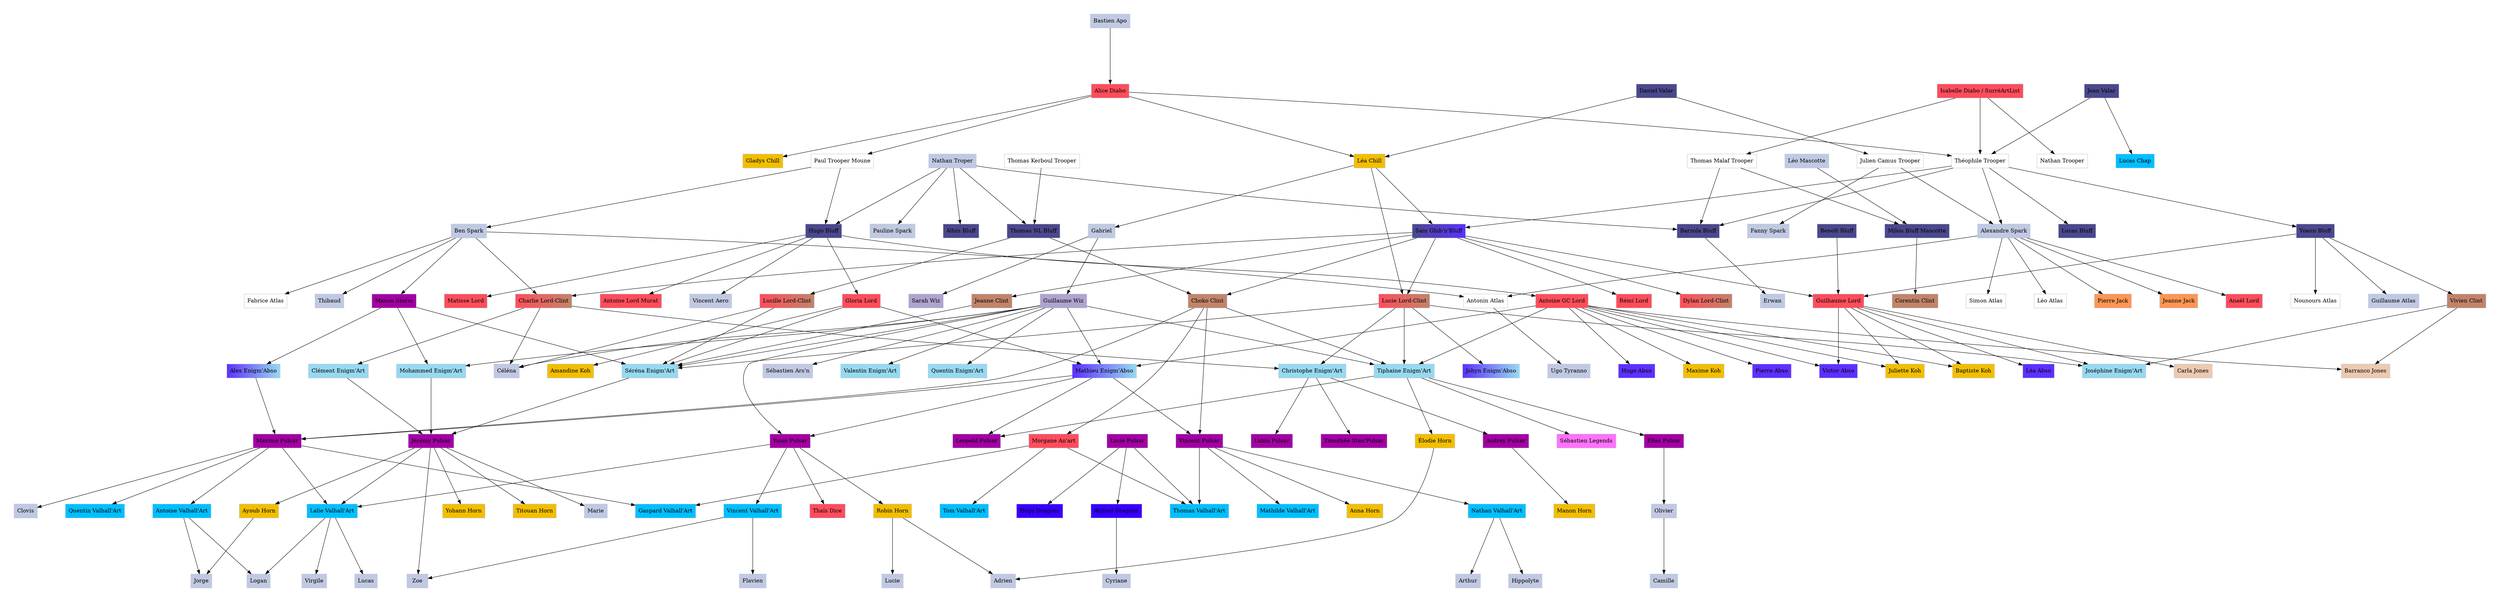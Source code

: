 /*
Syntaxe : Nom1 -> Nom2
ou
Nom1 -> {Nom2, ..., NomXX}
Si nom en plusieurs mots, mettre entre guillemets : ex "Antoine Moran" (VAUT AUSSI A DROITE). Ex :

"Jean Louis Roch" -> {"Louis XVI", Morty}

######################
LISTE DES NOMS (VEUILLEZ UTILISER UN NOM QUI EXISTE DÉJA
SI POSSIBLE POUR RACCODER, SINON RAJOUTEZ LES)

(POUR LES LISTÉS,  METTEZ LE NOM DE LISTE AUSSI SVP) :
----
Adrien
Ahmed Dragons
Alice Diabo
Albin Bluff
Alexandre Spark
Alex Enigm'Abso
Amandine Koh
Anaël Lord
Anna Horn
Antoine GC Lord
Antoine Lord Murat
Antoine Valhall'Art
Antonin Atlas
Arthur
Audrey Pulsar
Ayoub Horn
Baptiste Koh
Barranco Jones
Barzola Bluff
Bastien Apo
Ben Spark
Benoît Bluff
Julien Camus Trooper
Camille
Carla Jones
Céléna
Charlie Lord-Clint
Choko Clint
Christophe Enigm'Art
Clément Enigm'Art
Clovis
Corentin Clint
Cyriane
Daniel Valar
Dylan Lord-Clint
Elias Pulsar
Élodie Horn
Fabrice Atlas
Flavien
Gabriel
Gaspard Valhall'Art
Gladys Chill
Gloria Lord
Guilhaume Lord
Guillaume Wiz
Hippolyte
Hugo Abso
Hugo Bluff
Hugo Dragons
Isabelle Diabo / SurréArtList
Jean Valar
Jeanne Clint
Jeanne Jack
Jérémy Pulsar
Johyn Enigm'Abso
Jorge
Joséphine Enigm'Art
Juliette Koh
Lalie Valhall'Art
Léa Abso
Léa Chill
Léo Atlas
Léo Mascotte
Leopold Pulsar
Logan
Lubin Pulsar
Lucas Chap
Lucas
Lucas Bluff
Lucie
Lucie Lord-Clint
Lucie Pulsar
Lucille Lord-Clint
Manon Horn
Manon Storm
Marie
Mathieu Enigm'Abso
Mathilde Valhall'Art
Matisse Lord
Maxime Koh
Maxime Pulsar
Milou Bluff Mascotte
Mohammed Enigm'Art
Morgane An'art
Nathan Trooper
Nathan Valhall'Art
Nounours Atlas
Olivier
Pauline Spark
Paul Trooper Moune
Pierre Abso
Pierre Jack
Quentin Enigm'Art
Quentin Valhall'Art
Rémi Lord
Robin Horn
Sam Ghib'n'Bluff
Sarah Wiz
Sébastien Ars'n
Sébastien Legends
Séréna Enigm'Art
Simon Atlas
Thaïs Dice
Théophile Trooper
Thibaud
Thomas Kerboul Trooper
Thomas Malaf Trooper
Thomas NL Bluff
Thomas Valhall'Art
Timothée Stan'Pulsar
Tiphaine Enigm'Art
Titouan Horn
Tom Valhall'Art
Ugo Tyranno
Valentin Enigm'Art
Victor Abso
Vincent Pulsar
Vincent Valhall'Art
Vincent Aero
Virgile
Vivien Clint
Yoann Bluff
Yanis Pulsar
Yohann Horn
Zoe

----
######################

Ajoutez vos fillotages ici (je les commiterai dans 2 ans) :
*/

digraph G {
node[color = "#c1c9e2", style=filled, shape=rectangle];
graph [pad="0.5", nodesep="1", ranksep="2"]; 
"Antoine Valhall'Art" -> {Jorge, Logan}
"Ayoub Horn" -> {Jorge}
"Lucie Lord-Clint" -> {"Joséphine Enigm'Art", "Séréna Enigm'Art", "Tiphaine Enigm'Art", "Johyn Enigm'Abso", "Christophe Enigm'Art"}
"Léa Chill" -> {"Lucie Lord-Clint", "Sam Ghib'n'Bluff", "Gabriel"}
"Lalie Valhall'Art" -> {Virgile, Lucas, Logan}
"Nathan Valhall'Art" -> {Arthur, Hippolyte}
"Alice Diabo" -> {"Léa Chill", "Paul Trooper Moune", "Théophile Trooper", "Gladys Chill"}
"Maxime Pulsar" -> {"Lalie Valhall'Art", "Quentin Valhall'Art", "Antoine Valhall'Art", "Gaspard Valhall'Art", "Clovis"} 
"Antoine GC Lord" -> {"Victor Abso", "Pierre Abso", "Hugo Abso", "Juliette Koh", "Maxime Koh", "Baptiste Koh", "Barranco Jones", "Mathieu Enigm'Abso", "Tiphaine Enigm'Art"}
"Guilhaume Lord" -> {"Carla Jones", "Baptiste Koh", "Victor Abso", "Léa Abso", "Joséphine Enigm'Art", "Juliette Koh"}
"Yanis Pulsar" -> {"Lalie Valhall'Art", "Robin Horn", "Vincent Valhall'Art", "Thaïs Dice"} 
"Isabelle Diabo / SurréArtList" -> {"Thomas Malaf Trooper", "Théophile Trooper", "Nathan Trooper"}
"Tiphaine Enigm'Art" -> {"Elias Pulsar", "Leopold Pulsar", "Sébastien Legends", "Élodie Horn"}
"Elias Pulsar" -> Olivier
"Élodie Horn" -> {Adrien}
Olivier -> Camille
"Robin Horn" -> {Lucie, Adrien}
"Manon Storm" -> {"Alex Enigm'Abso", "Séréna Enigm'Art", "Mohammed Enigm'Art"}
"Alex Enigm'Abso" -> {"Maxime Pulsar"}
"Vincent Pulsar" -> {"Nathan Valhall'Art", "Thomas Valhall'Art", "Mathilde Valhall'Art", "Anna Horn"}
"Théophile Trooper" ->{"Alexandre Spark", "Lucas Bluff","Sam Ghib'n'Bluff","Barzola Bluff", "Yoann Bluff"}
"Yoann Bluff" -> {"Guilhaume Lord", "Nounours Atlas", "Vivien Clint", "Guillaume Atlas"}
"Hugo Bluff" -> {"Antoine GC Lord", "Antoine Lord Murat", "Gloria Lord", "Matisse Lord", "Vincent Aero"}
"Thomas Malaf Trooper" -> {"Milou Bluff Mascotte", "Barzola Bluff"}
"Nathan Troper" -> {"Barzola Bluff", "Albin Bluff", "Thomas NL Bluff", "Hugo Bluff", "Pauline Spark"}
"Mathieu Enigm'Abso" -> {"Maxime Pulsar","Yanis Pulsar","Leopold Pulsar","Vincent Pulsar"}
"Choko Clint" -> {"Tiphaine Enigm'Art", "Vincent Pulsar", "Morgane An'art", "Maxime Pulsar"}
"Léo Mascotte" -> "Milou Bluff Mascotte"
"Milou Bluff Mascotte" -> "Corentin Clint"
"Gloria Lord" -> {"Amandine Koh", "Mathieu Enigm'Abso", "Séréna Enigm'Art"}
"Jean Valar" -> {"Lucas Chap", "Théophile Trooper"}
"Barzola Bluff"->Erwan
"Bastien Apo" -> "Alice Diabo"
"Daniel Valar" -> {"Julien Camus Trooper", "Léa Chill"}
"Paul Trooper Moune" -> {"Ben Spark", "Hugo Bluff"} 
"Alexandre Spark" -> {"Simon Atlas", "Léo Atlas", "Pierre Jack", "Jeanne Jack", "Anaël Lord", "Antonin Atlas"}
"Antonin Atlas" -> {"Ugo Tyranno"}
"Thomas NL Bluff" -> {"Lucille Lord-Clint", "Choko Clint"}
"Benoît Bluff" -> "Guilhaume Lord" 
"Lucille Lord-Clint" -> {"Séréna Enigm'Art", "Céléna"}
"Audrey Pulsar" -> {"Manon Horn"}
"Julien Camus Trooper" -> {"Alexandre Spark", "Fanny Spark"}
"Sam Ghib'n'Bluff" -> {"Guilhaume Lord", "Charlie Lord-Clint", "Choko Clint", "Rémi Lord", "Lucie Lord-Clint", "Dylan Lord-Clint", "Jeanne Clint"}
"Gabriel" -> {"Sarah Wiz", "Guillaume Wiz"}
"Ben Spark" -> {"Manon Storm", "Antonin Atlas", "Fabrice Atlas", "Charlie Lord-Clint", "Thibaud"}
"Morgane An'art" -> {"Tom Valhall'Art", "Thomas Valhall'Art", "Gaspard Valhall'Art"}
"Thomas Kerboul Trooper" -> {"Thomas NL Bluff"}
"Guillaume Wiz" -> {"Mathieu Enigm'Abso", "Mohammed Enigm'Art", "Céléna", "Tiphaine Enigm'Art", "Yanis Pulsar", "Valentin Enigm'Art", "Séréna Enigm'Art", "Quentin Enigm'Art", "Sébastien Ars'n"}
"Vincent Valhall'Art" -> {Flavien, Zoe}
"Ahmed Dragons" -> {Cyriane}
"Charlie Lord-Clint" -> {"Céléna", "Clément Enigm'Art", "Christophe Enigm'Art"}
"Jeanne Clint" -> {"Séréna Enigm'Art"}
"Mohammed Enigm'Art" -> {"Jérémy Pulsar"}
"Vivien Clint" -> {"Joséphine Enigm'Art", "Barranco Jones"}
"Christophe Enigm'Art" -> {"Timothée Stan'Pulsar", "Lubin Pulsar", "Audrey Pulsar"}
"Séréna Enigm'Art" -> {"Jérémy Pulsar"}
"Clément Enigm'Art" -> {"Jérémy Pulsar"}
"Jérémy Pulsar" -> {"Yohann Horn", "Titouan Horn", "Lalie Valhall'Art", "Ayoub Horn", "Zoe", "Marie"}    
"Lucie Pulsar" -> {"Thomas Valhall'Art", "Hugo Dragons", "Ahmed Dragons"

#Zone de non droit

/*
Flavien -> {"Antoine Valhall'Art"} [style=dotted]
Jorge -> {Logan} [style=dotted]
"Lalie Valhall'Art" -> {Zoe} [style=dotted]
"Virgile" -> {Lucas} [style=dotted]
*/

}

    "Adrien"[fillcolor=""]
    "Ahmed Dragons"[fillcolor="#3700ff"]
    "Alice Diabo"[fillcolor="#ff4d5c"]
    "Albin Bluff"[fillcolor="#4b488c"]
    "Alexandre Spark"[fillcolor=""]
    "Alex Enigm'Abso"[fillcolor="#5d30ff:#97d9f0"]
    "Amandine Koh"[fillcolor="#f2be00"]
    "Anaël Lord"[fillcolor="#ff4d5c"]
    "Anna Horn"[fillcolor="#f2be00"]
    "Antoine GC Lord"[fillcolor="#ff4d5c"]
    "Antoine Lord Murat"[fillcolor="#ff4d5c"]
    "Antoine Valhall'Art"[fillcolor="#00BFFF"]
    "Antonin Atlas"[fillcolor="#ffffff"]
    "Arthur"[fillcolor=""]
    "Audrey Pulsar"[fillcolor="#a300a3"]
    "Ayoub Horn"[fillcolor="#f2be00"]
    "Baptiste Koh"[fillcolor="#f2be00"]
    "Barranco Jones"[fillcolor="#edc9af"]
    "Barzola Bluff"[fillcolor="#4b488c"]
    "Bastien Apo"[fillcolor=""]
    "Ben Spark"[fillcolor=""]
    "Benoît Bluff"[fillcolor="#4b488c"]
    "Julien Camus Trooper"[fillcolor="#ffffff"]
    "Camille"[fillcolor=""]
    "Carla Jones"[fillcolor="#edc9af"]
    "Céléna"[fillcolor=""]
    "Charlie Lord-Clint"[fillcolor="#ff4d5c:#c28469"]
    "Choko Clint"[fillcolor="#c28469"]
    "Christophe Enigm'Art"[fillcolor="#97d9f0"]
    "Clément Enigm'Art"[fillcolor="#97d9f0"]
    "Clovis"[fillcolor=""]
    "Corentin Clint"[fillcolor="#c28469"]
    "Cyriane"[fillcolor=""]
    "Daniel Valar"[fillcolor="#4b488c"]
    "Dylan Lord-Clint"[fillcolor="#ff4d5c:#c28469"]
    "Elias Pulsar"[fillcolor="#a300a3"]
    "Élodie Horn"[fillcolor="#f2be00"]
    "Fabrice Atlas"[fillcolor="#ffffff"]
    "Flavien"[fillcolor=""]
    "Gabriel"[fillcolor=""]
    "Gaspard Valhall'Art"[fillcolor="#00BFFF"]
    "Gladys Chill"[fillcolor="#f2be00"]
    "Gloria Lord"[fillcolor="#ff4d5c"]
    "Guilhaume Lord"[fillcolor="#ff4d5c"]
    "Guillaume Wiz"[fillcolor="#afa4ce"]
    "Hippolyte"[fillcolor=""]
    "Hugo Abso"[fillcolor="#5d30ff"]
    "Hugo Bluff"[fillcolor="#4b488c"]
    "Hugo Dragons"[fillcolor="#3700ff"]
    "Isabelle Diabo / SurréArtList"[fillcolor="#ff4d5c"]
    "Jean Valar"[fillcolor="#4b488c"]
    "Jeanne Clint"[fillcolor="#c28469"]
    "Jeanne Jack"[fillcolor="#ff9654"]
    "Jérémy Pulsar"[fillcolor="#a300a3"]
    "Johyn Enigm'Abso"[fillcolor="#5d30ff:#97d9f0"]
    "Jorge"[fillcolor=""]
    "Joséphine Enigm'Art"[fillcolor="#97d9f0"]
    "Juliette Koh"[fillcolor="#f2be00"]
    "Lalie Valhall'Art"[fillcolor="#00BFFF"]
    "Léa Abso"[fillcolor="#5d30ff"]
    "Léa Chill"[fillcolor="#f2be00"]
    "Léo Atlas"[fillcolor="#ffffff"]
    "Léo Mascotte"[fillcolor=""]
    "Leopold Pulsar"[fillcolor="#a300a3"]
    "Logan"[fillcolor=""]
    "Lubin Pulsar"[fillcolor="#a300a3"]
    "Lucas Chap"[fillcolor="#00BFFF"]
    "Lucas Bluff"[fillcolor="#4b488c"]
    "Lucie"[fillcolor=""]
    "Lucie Lord-Clint"[fillcolor="#ff4d5c:#c28469"]
    "Lucie Pulsar"[fillcolor="#a300a3"]
    "Lucille Lord-Clint"[fillcolor="#ff4d5c:#c28469"]
    "Manon Horn"[fillcolor="#f2be00"]
    "Manon Storm"[fillcolor="#a300a3"]
    "Marie"[fillcolor=""]
    "Mathieu Enigm'Abso"[fillcolor="#5d30ff:#97d9f0"]
    "Mathilde Valhall'Art"[fillcolor="#00BFFF"]
    "Matisse Lord"[fillcolor="#ff4d5c"]
    "Maxime Koh"[fillcolor="#f2be00"]
    "Maxime Pulsar"[fillcolor="#a300a3"]
    "Milou Bluff Mascotte"[fillcolor="#4b488c"]
    "Mohammed Enigm'Art"[fillcolor="#97d9f0"]
    "Morgane An'art"[fillcolor="#ff4d5c"]
    "Nathan Trooper"[fillcolor="#ffffff"]
    "Nathan Valhall'Art"[fillcolor="#00BFFF"]
    "Nounours Atlas"[fillcolor="#ffffff"]
    "Olivier"[fillcolor=""]
    "Pauline Spark"[fillcolor=""]
    "Paul Trooper Moune"[fillcolor="#ffffff"]
    "Pierre Abso"[fillcolor="#5d30ff"]
    "Pierre Jack"[fillcolor="#ff9654"]
    "Quentin Enigm'Art"[fillcolor="#97d9f0"]
    "Quentin Valhall'Art"[fillcolor="#00BFFF"]
    "Rémi Lord"[fillcolor="#ff4d5c"]
    "Robin Horn"[fillcolor="#f2be00"]
    "Sam Ghib'n'Bluff"[fillcolor="#4b488c:#5d30ff"]
    "Sarah Wiz"[fillcolor="#afa4ce"]
    "Sébastien Ars'n"[fillcolor=""]
    "Sébastien Legends"[fillcolor="#ff72fa"]
    "Séréna Enigm'Art"[fillcolor="#97d9f0"]
    "Simon Atlas"[fillcolor="#ffffff"]
    "Thaïs Dice"[fillcolor="#ff4d5c"]
    "Théophile Trooper"[fillcolor="#ffffff"]
    "Thibaud"[fillcolor=""]
    "Thomas Kerboul Trooper"[fillcolor="#ffffff"]
    "Thomas Malaf Trooper"[fillcolor="#ffffff"]
    "Thomas NL Bluff"[fillcolor="#4b488c"]
    "Thomas Valhall'Art"[fillcolor="#00BFFF"]
    "Timothée Stan'Pulsar"[fillcolor="#a300a3"]
    "Tiphaine Enigm'Art"[fillcolor="#97d9f0"]
    "Titouan Horn"[fillcolor="#f2be00"]
    "Tom Valhall'Art"[fillcolor="#00BFFF"]
    "Ugo Tyranno"[fillcolor=""]
    "Valentin Enigm'Art"[fillcolor="#97d9f0"]
    "Victor Abso"[fillcolor="#5d30ff"]
    "Vincent Pulsar"[fillcolor="#a300a3"]
    "Vincent Valhall'Art"[fillcolor="#00BFFF"]
    "Vincent Aero"[fillcolor=""]
    "Virgile"[fillcolor=""]
    "Vivien Clint"[fillcolor="#c28469"]
    "Yoann Bluff"[fillcolor="#4b488c"]
    "Yanis Pulsar"[fillcolor="#a300a3"]
    "Yohann Horn"[fillcolor="#f2be00"]
    "Zoe"[fillcolor=""]
}
